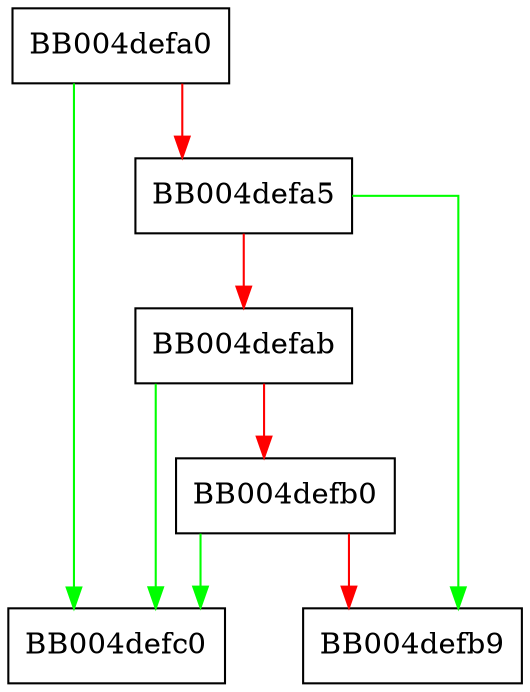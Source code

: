 digraph ossl_statem_connect {
  node [shape="box"];
  graph [splines=ortho];
  BB004defa0 -> BB004defc0 [color="green"];
  BB004defa0 -> BB004defa5 [color="red"];
  BB004defa5 -> BB004defb9 [color="green"];
  BB004defa5 -> BB004defab [color="red"];
  BB004defab -> BB004defc0 [color="green"];
  BB004defab -> BB004defb0 [color="red"];
  BB004defb0 -> BB004defc0 [color="green"];
  BB004defb0 -> BB004defb9 [color="red"];
}